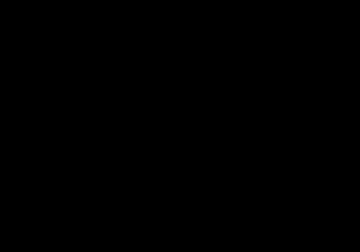 #!/usr/bin/gnuplot -persist

expander_file="./harvester_data/expander_k3.00000_l1.0.dat"
shrinker_file="./harvester_data/shrinker_k3.00000_l1.0.dat"

b1=0.573141

set terminal postscript eps color enhanced font 20 solid
set output "graphics/glue.eps"

set ytics (0, '{/Symbol p}/2' pi/2,  '{/Symbol p}' pi, 'b_1+{/Symbol p}/2' b1+pi/2)
set grid

set xrange [:10]
set yrange [0:pi]
set xlabel 'y'

set key spacing 5.

plot expander_file u 1:(pi/2-$2) w l lw 3 t 'Expander ({/Symbol p} - F_A_1)',\
     shrinker_file index 0 w l lw 3 t 'Shrinker (f_1)',\
     b1+pi/2 lw 3 t ''
